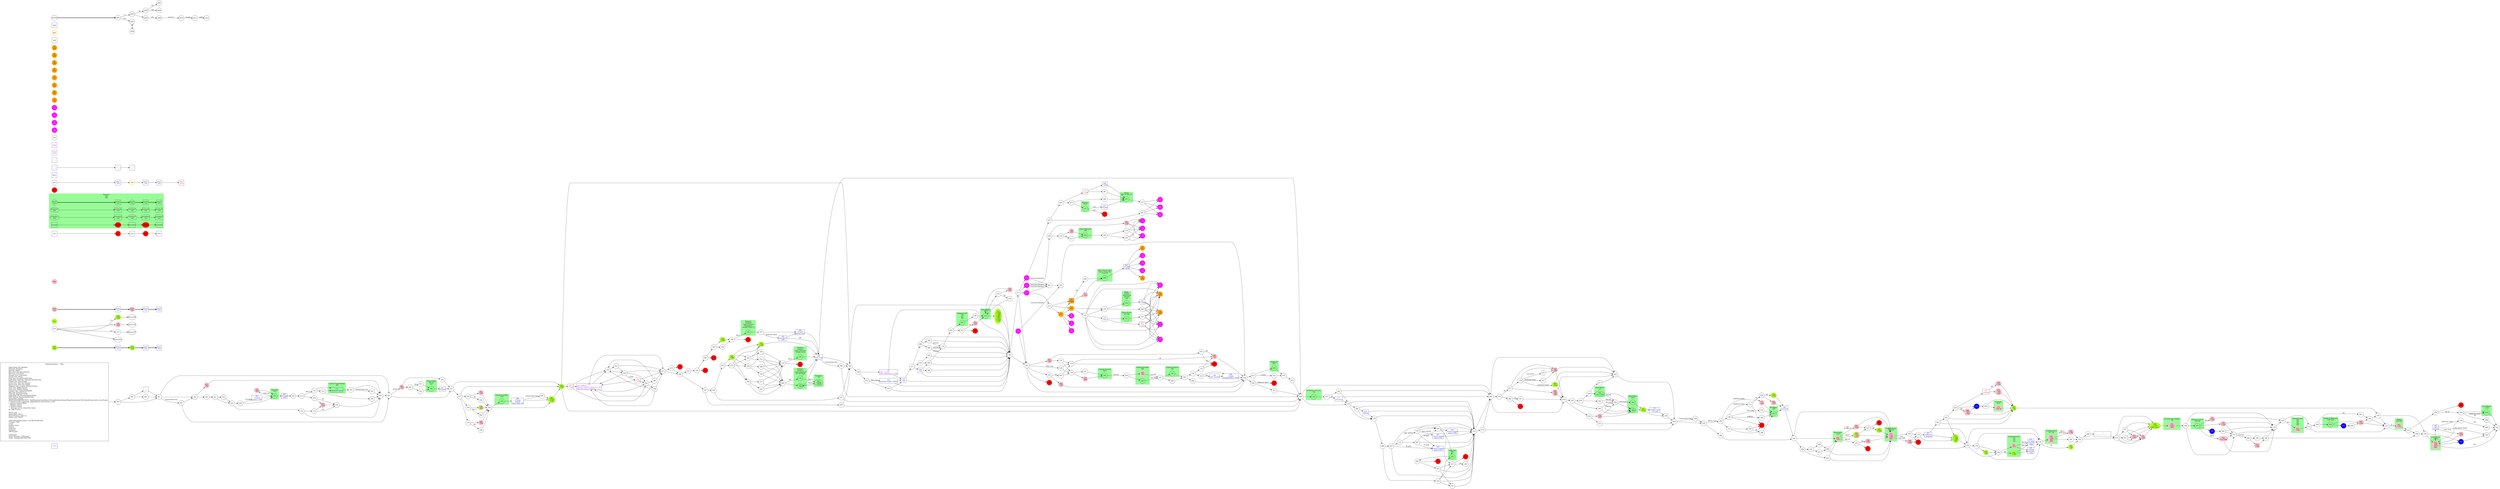 digraph {
	// graph defaults
	rankdir=LR
	mclimit=50
	nodesep=.3 // changes horizontal separation of nodes
	ranksep=.4 // changes vertical separation of nodes
	node [height=.7
		width=.7
		shape=ellipse
		margin=0]
	edge[weight=5]
	stylesheet="../style.css"
	
	subgraph ShopMenu {
		node [fontcolor = "purple" shape = "rect" margin = 0.1]
		menu
	}

	// a box for a graph label
	// note that you can override the defaults set above
	title [label = "Fighting Fantasy --: Title\n\n \
		Light Green Fill: Benefits\l \
		Pink Fill: Penalties\l \
		Red Fill: Death\l \
		Blue Text: Key Items/Events\l \
		Red Text: Lost Items\l \
		Orange Text: Codewords\l \
		Purple Text: Shops\l \
		Blue Line: Forced Items/Events\l \
		Light Blue Text/Line: Optional Items/Events\l \
		Purple Line: Dice Events\l \
		Green Line: Stat Test Passed\l \
		Brown Line: Stat Test Failed\l \
		Magenta Line: Combat Related Events\l \
		Grey Text: Riddle Answer\l \
		Grey Line: Hidden Option\l \
		Orange Line: Codewords/Spells\l \
		Red Line: Possible Error\l \
		Gold Fill: Required Nodes\l \
		Light Blue Fill: Recommended Nodes\l \
		Gold Outline: Recommended Path\l \
		Green Box: Combat\l \
		SK/ST/LK/AT/AR/TM/CW/CL: Skill/Stamina/Luck/Attack Strength/Attack Round/Time/Consecutive Win Round/Consecutive Lose Round\l \
		?: Chance of this happening, depending on instructions in text\l \
		*: Special Combat Rules\l \
		-: Negative Status\l \
		+: Positive Status\l \
		^: Damage can be reduced by items\l \
		@: Take 2 items\l\l \
		Starts with:\l \
		Initial Skill: 1d6+6\l \
		Initial Stamina: 2d6+12\l \
		Initial Luck: 1d6+6\l\l \
		skill/stamina/luck potion: +all SK/ST/LK&1ILK\l \
		10 meal: +4ST\l \
		sword\l \
		leather armor\l \
		lantern\l \
		tinderbox\l \
		backpack\l \
		2d6+6 gold\l\l \
		Comments:\l \
		Chaos Shaman: -1ST/round\l \
		Order: item/gold/AT/SK/ST/LK\l \
		"
		shape = "box"
		margin = 0.1]
		
	subgraph Boost {
		node [style = "filled" color = "greenyellow"]
		boo1 [label = "\N\n text"]
		boo3 [label = "\N\n text"]
		039 [color = "greenyellow:pink" label = "\N\n -2ST\n +1RS"]
		094 [label = "\N\n +3ST"]
		100 [label = "\N\n +1LK?\n (first door)"]
		108 [label = "\N\n +1RS"]
		147 [label = "\N\n +1RS"]
		149 [label = "\N\n +1RS"]
		164 [label = "\N\n -1AL"]
		214 [label = "\N\n +1RS"]
		226 [color = "greenyellow:pink" label = "\N\n +1LK\n +2AL"]
		262 [label = "\N\n +1RS"]
		267 [label = "\N\n +1LK"]
		283 [label = "\N\n +1LK"]
		302 [label = "\N\n -1AL"]
		308 [label = "\N\n +6ST"]
		313 [label = "\N\n +1LK\n +1RS\n -2AL"]
		316 [label = "\N\n +1ISK\n +1SK\n +4IST\n +4ST\n +3ILK\n +3LK"]
		318 [label = "\N\n -2AL"]
		319 [label = "\N\n +1LK"]
		382 [label = "\N\n +1ILK\n +1LK"]
		bstt
	}

	subgraph Damage {
		node [style = "filled" color = "pink"]
		dam1 [label = "\N\n text"]
		dam3 [label = "\N\n text"]
		004 [label = "\N\n -4ST"]
		014 [label = "\N\n -4ST"]
		039 [label = "\N\n -2ST"]
		042 [label = "\N\n -2ST"]
		045 [label = "\N\n -2ST"]
		066 [label = "\N\n -4ST\n +3AL"]
		072 [label = "\N\n -2ST"]
		075 [label = "\N\n -1ST"]
		076 [label = "\N\n +3AL"]
		089 [label = "\N\n -4ST\n -2RS"]
		090 [label = "\N\n -1ST"]
		104 [label = "\N\n +5AL"]
		106 [label = "\N\n +3AL"]
		109 [label = "\N\n -2RS"]
		111 [label = "\N\n -2ST"]
		148 [label = "\N\n +4AL"]
		152 [label = "\N\n -2ST"]
		154 [label = "\N\n -4ST"]
		158 [label = "\N\n -4ST"]
		159 [label = "\N\n +7AL"]
		166 [label = "\N\n -3ST"]
		172 [label = "\N\n -1dST"]
		177 [label = "\N\n -2ST"]
		188 [label = "\N\n +2AL"]
		195 [label = "\N\n -3ST\n +3AL"]
		201 [label = "\N\n -1ST"]
		207 [label = "\N\n -3ST"]
		221 [label = "\N\n -2ST"]
		222 [label = "\N\n +3AL"]
		250 [label = "\N\n -1SK\n -1DG?\n (RS)"]
		255 [label = "\N\n -1LK"]
		256 [label = "\N\n -5ST"]
		278 [label = "\N\n +2AL"]
		279 [label = "\N\n +AR AL"]
		284 [label = "\N\n +4AL"]
		288 [label = "\N\n +2AL\n -4ST?\n (RS)"]
		310 [label = "\N\n -2ST"]
		330 [label = "\N\n +2AL?\n (RS)"]
		344 [label = "\N\n -3ST"]
		345 [label = "\N\n -4ST"]
		349 [label = "\N\n +3AL"]
		355 [label = "\N\n +1d-1dAL"]
		376 [label = "\N\n -1SK"]
		379 [label = "\N\n +1AL\n -1AT?\n (RS)"]
		385 [label = "\N\n +2AL"]
		394 [label = "\N\n -3ST"]
		397 [label = "\N\n -2ST"]
		ddgg
	}
	
	subgraph Death {
		node [style = "filled" color = "red"]
		ddt
		ddt2
		monddt
		monddt2
		015
		018
		022
		056
		059
		070
		136
		155
		220
		259
		282
		286
		295
		339
		347
		364
		393
		399
		ddtt
	}

	subgraph Key_Item {
		node [fontcolor = "blue" shape = "rect"]
		key1 [label = "\N\n info" tooltip = "info text"]
		key2 [label = "\N\n text"]
		key3 [label = "\N\n text"]
		key4 [fontcolor = "crimson" label = "\N\n -text"]
		boo2 [class = "bst" label = "\N\n text"]
		boo4 [class = "bst" label = "\N\n text"]
		boo5 [class = "bst" label = "\N\n text"]
		dam2 [class = "ddg" label = "\N\n text"]
		dam4 [class = "ddg" label = "\N\n text"]
		dam5 [class = "ddg" label = "\N\n text"]
		opt
		opt2 [class = "bst"]
		opt3 [class = "bst"]
		005 [fontcolor = "crimson" label = "\N\n -1 gold"]
		033 [label = "\N\n shadow cloak\n (-AL inc)"]
		043 [label = "\N\n info" tooltip = "Iola knows charm"]
		062 [label = "\N\n 10 gold\n 1 meal"]
		092 [class = "bst" label = "\N\n 50 gold\n +2ST"]
		117 [label = "\N\n iron mace"]
		137 [fontcolor = "crimson" label = "\N\n -? gold"]
		143 [label = "\N\n resolve potion\n (pass 2 PR)"]
		145 [class = "ddg" label = "\N\n -3ST?\n (!item)"]
		153 [label = "\N\n polished shield (-1ESK)"]
		156 [fontcolor = "crimson" label = "\N\n -? gold"]
		175 [fontcolor = "crimson" label = "\N\n -weapon"]
		203 [label = "\N\n halberd?\n (-weapon)"]
		205 [label = "\N\n Morlak"]
		225 [label = "\N\n resolve potion\n (pass 2 PR)"]
		227 [label = "\N\n 25 gold"]
		241 [label = "\N\n 25 gold"]
		246 [label = "\N\n iron keys"]
		247 [class = "ddg" label = "\N\n 10 gold\n iron key\n +4AL"]
		248 [label = "\N\n ? gold"]
		271 [fontcolor = "crimson" label = "\N\n Paz\n -1 meal"]
		272 [label = "\N\n Qadarnai spear"]
		291 [label = "\N\n 6 gold"]
		296 [label = "\N\n 10 gold\n Motris coin"]
		307 [label = "\N\n resolve potion\n (pass 2 PR)"]
		326 [label = "\N\n iron keys?\n (SK)"]
		333 [label = "\N\n info" tooltip = "Qadarnai spear, disruption charm, finger of Lhyss"]
		348 [label = "\N\n ages amulet"]
		351 [label = "\N\n 7 gold"]
		365 [class = "ddg" label = "\N\n 10 gold\n iron key\n +1AL"]
		368 [label = "\N\n 25 gold\n whistle\n Lhyss elixir: 35"]
		371 [label = "\N\n Paz?"]
		386 [label = "\N\n Fays ring"]
		392 [label = "\N\n -2 meal\n sword +1DG"]
		398 [label = "\N\n 10 gold\n healing herbs (+6ST)"]
		kkyy
	}
	
	subgraph Key_Word {
		node [fontcolor = "grey" shape = "rect"]
		wrd1 [label = "\N\n text"]
		wrd2 [label = "\N\n text"]
		wrd3 [label = "\N\n text"]
		121 [label = "\N\n pirate"]
		123 [label = "\N\n disruption charm: 253"]
		wrdd
	}
	
	subgraph Shop {
		node [fontcolor = "purple" shape = "rect"]
		shop1 [label = "\N\n text"]
		064 [label = "\N\n 45g: puffball\l 30g (x2): healing potion (+all ST)\l 65g: fine armor (-1EDG)\l"]
		105 [label = "\N\n 15g: 3 meals\l 50g: skill potion (+1SK)\l"]
		shpp
	}
	
	subgraph Combat {
		style = "filled" color = "palegreen"
		subgraph cluster_00 {
			label = "Monster\n 0/0\n 0/0"
			mon1 [label = "\N\n text"]
			mon2 [shape = "rect" class = "kky" label = "\N\n text"]
			mon3 [label = "\N\n text"]
			mon4 [shape = "rect" class = "kky" label = "\N\n text"]
			mon5 [shape = "rect" class = "kky" label = "\N\n text"]
			monboo1 [class = "bst" label = "\N\n text"]
			monboo2 [shape = "rect" class = "bst kky" label = "\N\n text"]
			monboo3 [class = "bst" label = "\N\n text"]
			monboo4 [shape = "rect" class = "bst kky" label = "\N\n text"]
			monboo5 [shape = "rect" class = "bst kky" label = "\N\n text"]
			mondam1 [class = "ddg" label = "\N\n text"]
			mondam2 [shape = "rect" class = "ddg kky" label = "\N\n text"]
			mondam3 [class = "ddg" label = "\N\n text"]
			mondam4 [shape = "rect" class = "ddg kky" label = "\N\n text"]
			mondam5 [shape = "rect" class = "ddg kky" label = "\N\n text"]
			monopt [shape = "rect" class = "bst kky"]
			monddt
			monopt2 [shape = "rect" class = "bst kky"]
			monddt2
			monopt3 [shape = "rect" class = "bst kky"]
		}

		subgraph cluster_01 {
			label = "Chaos Pirate Ogre\n Chaos Pirate Orc\n 7/10 7/7"
			006
		}
		
		subgraph cluster_02 {
			label = "Lord Mortis\n 11/20"
			028
		}
		
		subgraph cluster_03 {
			label = "Baldy\n Tusker\n Shortstuff\n 6/8 6/9\n 9/6"
			036
		}
		
		subgraph cluster_04 {
			label = "Werewight\n 7/12"
			042
		}
		
		subgraph cluster_05 {
			label = "Chaos Shaman*\n 8/9"
			058
		}
		
		subgraph cluster_06 {
			label = "Wight\n 8/10 9/9"
			076
		}
		
		subgraph cluster_07 {
			label = "Whipperwolf*\n 7/8\n 8/7\n 8/9"
			095
		}
		
		subgraph cluster_08 {
			label = "Skull Beast\n 9/10"
			115 [label = "\N\n -1DG"]
			182
		}
		
		subgraph cluster_09 {
			label = "Vampire\n Vampire\n Lady Lotmora*\n 5/5 5/5 9/11"
			120 [label = "\N\n -2AT"]
			150
		}
		
		subgraph cluster_10 {
			label = "A Murder of Crows\n 7/9"
			142
		}
		
		subgraph cluster_11 {
			label = "Undead Archer*\n 7/5\n 7/4\n 7/4"
			147
			397
		}
		
		subgraph cluster_13 {
			label = "Chaos Pirate\n 6/7 8/6"
			151
		}
		
		subgraph cluster_14 {
			label = "Baracas*\n 10/15"
			167
		}
		
		subgraph cluster_17 {
			label = "Vampire\n Vampire\n Lady Lotmora*\n 7/9 6/8 11/18"
			190
		}
		
		subgraph cluster_18 {
			label = "Thrasher\n 7/13"
			192
		}
		
		subgraph cluster_19 {
			label = "Knight of Alptraum\n 10/9 10/9"
			204
		}
		
		subgraph cluster_20 {
			label = "Rock Golem\n 9/17"
			216
		}
		
		subgraph cluster_21 {
			label = "Undead Guard\n 6/5\n 5/7\n 6/6\n 6/6"
			222
		}
		
		subgraph cluster_22 {
			label = "Captain Jarmesh\n 8/4"
			240
			345
		}
		
		subgraph cluster_23 {
			label = "Lord Mortis\n 10/20"
			250
		}
		
		subgraph cluster_24 {
			label = "Captain Jarmesh\n 8/2"
			254
		}
		
		subgraph cluster_25 {
			label = "Wolfpack*\n 8/13"
			263
		}
		
		subgraph cluster_26 {
			label = "Undead Tomb-Robber\n 6/8"
			272
		}
		
		subgraph cluster_27 {
			label = "Nycterin\n 9/15"
			279
		}
		
		subgraph cluster_28 {
			label = "Giant Ant\n 7/8"
			287
		}
		
		subgraph cluster_29 {
			label = "Undead Guard\n 6/7 7/6"
			288
		}
		
		subgraph cluster_30 {
			label = "Skeleton Guard\n 9/8 9/9"
			293
		}
		
		subgraph cluster_31 {
			label = "Captain Jarmesh\n 8/11"
			294
		}
		
		subgraph cluster_32 {
			label = "Pirate\n 6/8 7/7 8/6 7/9"
			297
		}
		
		subgraph cluster_33 {
			label = "Vampire\n Vampire\n Lady Lotmora\n Kandogor*\n 7/9 6/8 11/18 7/7"
			309
		}
		
		subgraph cluster_34 {
			label = "Davmori the Undead\n 7/8"
			330
		}
		
		subgraph cluster_35 {
			label = "Temple Guardian\n 9/10"
			334
		}
		
		subgraph cluster_36 {
			label = "Skull Beast\n ?/?"
			342 [label = "\N\n win 2 AR"]
		}
		
		subgraph cluster_38 {
			label = "Vampires\n ?/?"
			363 [label = "\N\n +2ESK\n +5EST"]
		}
		
		subgraph cluster_39 {
			label = "Kandogor\n 8/8"
			366
		}
		
		subgraph cluster_40 {
			label = "Undead Guard\n 7/9 6/10"
			379
		}
		
		subgraph cluster_41 {
			label = "Chaos Pirate\n 6/6 7/5\n 8/7"
			381
		}
				cbtt
	}
	
	subgraph Area_1 {
		node [style = "filled" color = "blue" fontcolor = "white" fixedsize = true label = "253"]
		253.1
		253.2
		253.3
		253.4
	}
	
	subgraph Area_2 {
		node [style = "filled" color = "magenta" fontcolor = "white" fixedsize = true label = "To\n 051"]
		051 [label = "\N"]
		051.1
		051.2
		051.3
		051.4
	}
	
	subgraph Area_3 {
		node [style = "filled" color = "magenta" fontcolor = "white" fixedsize = true label = "To\n 131"]
		131 [label = "\N"]
		131.1
		131.2
		131.3
		131.4
	}
	
	subgraph Area_4 {
		node [style = "filled" color = "magenta" fontcolor = "white" fixedsize = true label = "To\n 171"]
		171 [label = "\N"]
		171.1
		171.2
		171.3
		171.4
	}
	
	subgraph Area_5 {
		node [style = "filled" color = "magenta" fontcolor = "white" fixedsize = true label = "To\n 311"]
		311 [label = "\N"]
		311.1
		311.2
		311.3
		311.4
		311.5
		311.6
		311.7
	}
	
	subgraph Area_6 {
		node [style = "filled" color = "orange" fixedsize = true label = "To\n 251"]
		251 [label = "\N"]
		251.1
		251.2
		251.3
		251.4
	}
	
	subgraph Area_7 {
		node [style = "filled" color = "orange" fixedsize = true label = "To\n 071"]
		071 [label = "\N"]
		071.1
		071.2
		071.3
		071.4
	}
	
	subgraph Area_8 {
		node [style = "filled" color = "orange" fixedsize = true label = "To\n 291"]
		291 [style = "filled" color = "orange"]
		291.1
		291.2
		291.3
		291.4
	}
	
	subgraph Optional {
		node [shape = "rect" class = "opt kky"]
		opt [class = "opt kky"]
		monopt [class = "opt kky"]
		opt2 [class = "opt kky"]
		monopt2 [class = "opt kky"]
		opt3 [class = "opt kky"]
		monopt3 [class = "opt kky"]
		optt
	}
	
	subgraph Path {
		node [class = "path" penwidth = 3 color = "gold"]
		txt2
		key2 [class = "path"]
		wrd2 [class = "path"]
		key3
		wrd3
		boo3 [class = "path"]
		boo4 [class = "path bst"]
		boo5
		dam3 [class = "path"]
		dam4 [class = "path ddg"]
		dam5
		monboo3 [class = "path bst"]
		monboo4 [class = "path bst kky"]
		monboo5
		mondam3 [class = "path ddg"]
		mondam4 [class = "path ddg kky"]
		mondam5
		mon3 [class = "path"]
		mon4 [class = "path kky"]
		ddt2 [class = "path"]
		opt3 [class = "path opt kky"]
		monddt2 [class = "path"]
		monopt3 [class = "path opt kky"]
		pptt
	}
	
	subgraph Required {
		node [shape = "rect" class = "req kky"]
		key3 [class = "req kky"]
		wrd3 [class = "req kky"]
		boo5 [class = "req kky"]
		dam5 [class = "req kky"]
		monboo5 [class = "req kky"]
		mondam5 [class = "req kky"]
		mon5 [class = "req kky"]
		400 [class = "req" shape = "octagon"]
	}
	
	subgraph Required2 {
		node [shape = "rect" class = "req2 kky"]
		req2 [class = "req2 kky"]
	}
	
	mon1 -> mon2 -> mon3 -> mon4 -> mon5 [penwidth = 3]
	boo1 -> boo2 -> boo3 -> boo4 -> boo5 [penwidth = 3]
	dam1 -> dam2 -> dam3 -> dam4 -> dam5 [penwidth = 3]
	txt1 -> key1 -> txt2 -> key2 -> key3 -> key4
	wrd1 -> wrd2 -> wrd3
	opt -> ddt -> opt2 -> ddt2 -> opt3
	monboo1 -> monboo2 -> monboo3 -> monboo4 -> monboo5
	mondam1 -> mondam2 -> mondam3 -> mondam4 -> mondam5
	monopt -> monddt -> monopt2 -> monddt2 -> monopt3

	myTitle -> z001 [penwidth = 3]
	z001 -> z002 [class = "dice" label = "1-3"]
	z001 -> z003 [class = "dice" label = "4-6"]
	z002 -> z004 [class = "pass" label = "LK"]
	z002 -> z005 [class = "fail"]
	z003 -> z006 [dir = "both"]
	z004 -> z007 [class = "req" label = "req"]
	z004 -> z008 [class = "opt" label = "-opt"]
	z005 -> z009 [class = "info" label = "info"]
	z009 -> z010 [class = "err" label = "error(?)"]
	z010 -> z011 [class = "cbt" label = "escape"]
	z011 -> z012 [class = "skl" label = "spell"]
	{
		rank = same
		z003
		z006
	}

	title -> 001
	001 -> 041
	001 -> 021
	002 -> 126 [class = "opt" label = "-communing ring"]
	002 -> 228
	003 -> 061
//	004 -> 250
	250 -> 004 [dir = back]
	005 -> 064
	005 -> 135
	005 -> 034
	006 -> 062
	007 -> 119
	007 -> 314
	008 -> 303
	009 -> 024
	009 -> 122
	010 -> 342
	010 -> 217
	011 -> 383
	011 -> 051
	011 -> 131
	011 -> 171
	012 -> 361
	013 -> 102 [class = "opt" label = "-3 meal"]
	013 -> 263
	014 -> 294
	015
	016 -> 116
	016 -> 162
	016 -> 323
	016 -> 287
	017 -> 103
	017 -> 074
	017 -> 138
	017 -> 094
	018
	019 -> 055
	019 -> 095
	020 -> 060
	020 -> 170
	021 -> 181
	021 -> 061
	021 -> 101 [class = "opt" label = "-communing ring"]
	022
	023 -> 108
	023 -> 129
	024 -> 042
	024 -> 379
	025 -> 225 [class = "opt" label = "35 gold"]
	025 -> 173
	025 -> 200
	025 -> 116
	026 -> 186
	027 -> 202
	028 -> 400
	029 -> 044 [class = "pass" label = "LK"]
	029 -> 204 [class = "fail"]
	030 -> 242
	030 -> 337
	031 -> 077
	031 -> 233
	031 -> 172
	031 -> 376
	031 -> 100
	032 -> 003
	033 -> 350
	034 -> 360
	034 -> 390
	035 -> 154 [class = "dice" label = "1-2"]
	035 -> 308 [class = "dice" label = "3-4"]
	035 -> 275 [class = "dice" label = "5-6"]
	035 -> return035
	036 -> 351
	037 -> 067
	037 -> 097
	038 -> 118
	038 -> 255
	039 -> 303
	040 -> 047
	040 -> 070
	041 -> 121
	041 -> 081
	042 -> 226 [class = "cbt" label = "AR&le;7"]
	042 -> 284 [class = "cbt" label = "win\n 8&le;AR&le;10"]
	042 -> 178 [class = "cbt" label = "AR>10"]
	043 -> 280
	043 -> 300
	043 -> 165
	044 -> 184
	045 -> 174
	045 -> 053
	046 -> 142
	046 -> 085
	046 -> 223
	047 -> 214
	047 -> 244
	048 -> 208 [class = "pass" label = "Qadarnai spear\n SK"]
	048 -> 028 [class = "fail"]
	048 -> 028
	049 -> 068
	050 -> 182 [class = "req" label = "iron mace"]
	050 -> 115
	051 -> 091 [class = "req" label = "searched Keladon"]
	051 -> 211
	052 -> 392 [class = "opt" label = "-2 meal"]
	052 -> 192
	053 -> 090 [class = "pass" label = "LK"]
	053 -> 059 [class = "fail"]
	054 -> 345
	054 -> 240
	055 -> 075 [class = "pass" label = "LK"]
	055 -> 136 [class = "fail"]
	056
	057 -> 089
	057 -> 109
	057 -> 179
	058 -> 305
	059
	060 -> 150 [class = "pass" label = "RS"]
	060 -> 120 [class = "fail"]
	061 -> 201 [class = "pwd" label = "pirate"]
	061 -> 141
	062 -> 251.1
	062 -> 071.2
	062 -> 171.4
	062 -> 131.4
	062 -> 311.5
	063 -> 116
	063 -> 162
	063 -> 323
	064 -> 034
	064 -> 135
	064 -> 273
	065 -> 022 [class = "req" label = "Qadarnai spear"]
	065 -> 353
	066 -> 302
	067 -> 051.2
	067 -> 171.2
	067 -> 311.3
	068 -> 042
	068 -> 379
	069 -> 279
	069 -> 302
	070
	071 -> 251
	071 -> 291
	071 -> 171.3
	071 -> 131.3
	071 -> 311.4
	072 -> 132
	073 -> 153 [class = "req" label = "Fays ring"]
	073 -> 243
	074 -> 008 [class = "pass" label = "RS+1"]
	074 -> 039 [class = "fail"]
	075 -> 216
	076 -> 315
	077 -> 172
	077 -> 376
	077 -> 100
	078 -> 051.1
	078 -> 131.1
	078 -> 311.1
	079 -> 348 [class = "req" label = "Paz"]
	079 -> 398
	080 -> 025
	080 -> 016
	081 -> 021
	082 -> 357 [class = "pass" label = "LK"]
	082 -> 393 [class = "fail"]
	083 -> 245
	083 -> 302
	083 -> 313
	084 -> 163
	084 -> 343
	085 -> 030
	085 -> 193
	085 -> 329
	086 -> 071.1
	086 -> 291.1
	086 -> 171.1
	086 -> 131.2
	086 -> 311.2
	087 -> 225 [class = "opt" label = "-35 gold"]
	087 -> 200
	087 -> 116
	088 -> 400
	089 -> 030
	089 -> 329
	090 -> 186
	091 -> 391
	092 -> 352
	093 -> 046
	093 -> 325
	094 -> 005
	094 -> 325
	094 -> 046
	095 -> 196
	096 -> 382
	097 -> 137
	097 -> 277
	098 -> 385
	099 -> 194
	100 -> 330
	101 -> 181
	101 -> 061
	102 -> 027
	103 -> 238 [class = "pass" label = "LK"]
	103 -> 207 [class = "fail"]
	104 -> 163
	104 -> 343
	105 -> 333
	105 -> 165
	106 -> 302
	107 -> 046
	107 -> 325
	108 -> 269
	108 -> 249
	108 -> 149
	108 -> 209
	109 -> 030
	109 -> 329
	110 -> 304 [class = "pass" label = "SK"]
	110 -> 155 [class = "fail"]
	111 -> 006
	112 -> 132 [class = "pass" label = "LK"]
	112 -> 072 [class = "fail"]
	113 -> 060
	113 -> 170
	114 -> 090 [class = "pass" label = "LK"]
	114 -> 059 [class = "fail"]
	115 -> 267
	116 -> 085
	116 -> 370
	117 -> 085
	117 -> 223
	118 -> 215 [class = "pass" label = "SK"]
	118 -> 158 [class = "fail"]
	119 -> 014
	119 -> 187
	120 -> 363 [class = "cbt" label = "AR>9"]
	120 -> 386
	121 -> 021
	122 -> 049
	122 -> 210
	123 -> 031
	124 -> 358
	124 -> 377
	125 -> 099
	125 -> 254
	126 -> 228
	127 -> 043
	127 -> 268
	127 -> 218
	128 -> 203
	128 -> 313
	129 -> 269
	129 -> 249
	129 -> 149
	129 -> 209
	130 -> 307 [class = "opt" label = "-ages amulet"]
	130 -> 225 [class = "opt" label = "-35 gold"]
	130 -> 200
	130 -> 116
	131 -> 091 [class = "req" label = "searched Keladon"]
	131 -> 037
	132 -> 003
	133 -> 029
	133 -> 377
	134 -> 019
	134 -> 165
	135 -> 183
	135 -> 213
	136
	137 -> 387
	137 -> 248
	138 -> 189 [class = "pass" label = "SK"]
	138 -> 166 [class = "fail"]
	139 -> 110 [class = "req" label = "Qadarnai spear"]
	139 -> 346 [class = "req" label = "puffball"]
	139 -> 270 [class = "req" label = "-Fays ring"]
	139 -> 155
	140 -> 164 [class = "pass" label = "LK"]
	140 -> 288 [class = "fail"]
	141 -> 017
	141 -> 094
	142 -> 237
	143 -> 116
	144 -> 009
	144 -> 042
	144 -> 379
	145 -> 234 [class = "req" label = "Qadarnai spear"]
	145 -> 004 [class = "req" label = "-Fays ring"]
	145 -> 338 [class = "req" label = "disruption charm"]
//	145 -> 250
	146 -> 163
	146 -> 396
	147 -> 365
	147 -> 247 [class = "cbt" label = "AR>8"]
	148 -> 379
	149 -> 386
	150 -> 363 [class = "cbt" label = "AR>9"]
	150 -> 386
	151 -> 231
	152 -> 192
	153 -> 333
	153 -> 165
	154 -> return154
	155
	156 -> 034
	156 -> 064
	156 -> 273
	157 -> 109
	158 -> 058
	159 -> 239
	160 -> 050 [class = "req" label = "Morlak"]
	160 -> 115
	161 -> 141
	162 -> 116
	163 -> 239
	164 -> 324
	165 -> 011
	165 -> 383
	166 -> 303
	167 -> 227 [class = "cbt" label = "win"]
	167 -> 347 [class = "cbt" label = "lose"]
	168 -> 105
	168 -> 073
	169 -> 040
	169 -> 018
	170 -> 190 [class = "pass" label = "RS-2"]
	170 -> 220 [class = "fail"]
	171 -> 091 [class = "req" label = "searched Keladon"]
	171 -> 038
	172 -> 376
	172 -> 100
	173 -> 130 [class = "req" label = "ages amulet"]
	173 -> 087
	174 -> 119
	174 -> 314
	175 -> 106 [class = "pass" label = "LK"]
	175 -> 195 [class = "fail"]
	176 -> 318
	176 -> 199
	176 -> 140
	177 -> 366
	178 -> 148 [class = "pass" label = "LK"]
	178 -> 364 [class = "fail"]
	179 -> 109
	179 -> 157 [class = "opt" label = "Qadarnai spear"]
	179 -> 283 [class = "opt" label = "polished shield"]
	179 -> 375 [class = "opt" label = "iron mace"]
	180 -> 258 [class = "pass" label = "LK"]
	180 -> 155 [class = "fail"]
	181 -> 221
	181 -> 281
	182 -> 267
	183 -> 156 [class = "opt" label = "2 gold"]
	183 -> 034
	183 -> 064
	183 -> 273
	184 -> 124
	184 -> 377
	185 -> 060
	185 -> 170
	186 -> 065
	186 -> 013
	187 -> 294
	188 -> 286
	188 -> 230
	188 -> 128
	189 -> 303
	190 -> 386
	191 -> 036
	191 -> 086
	192 -> 152 [class = "cbt" label = "EAT&ge;18"]
	192 -> 092
	193 -> 057 [class = "pass" label = "RS"]
	193 -> 082 [class = "fail"]
	194 -> 026
	194 -> 354
	195 -> 302
	196 -> 216
	197 -> 051.2
	197 -> 171.2
	197 -> 311.3
	198 -> 309 [class = "pass" label = "RS-2"]
	198 -> 399 [class = "fail"]
	199 -> 147 [class = "pass" label = "RS"]
	199 -> 397 [class = "fail"]
	200 -> 116
	200 -> 143
	200 -> 323
	200 -> 287
	201 -> 261
	201 -> 161
	202 -> 046
	203 -> 313
	203 -> 362
	204 -> 385
	205 -> 116
	205 -> 335
	206 -> 006
	207 -> 303
	208 -> 400
	209 -> 113
	209 -> 020
	209 -> 060
	210 -> 068
	211 -> 071
	211 -> 251
	211 -> 291
	212 -> 312 [class = "pass" label = "RS+2"]
	212 -> 292 [class = "fail"]
	213 -> 183
	213 -> 273
	214 -> 198
	215 -> 058
	216 -> 276 [class = "dice" label = "1"]
	216 -> 316 [weight = 10]
	217 -> 329
	218 -> 320
	218 -> 300
	219 -> 262 [class = "pass" label = "RS"]
	219 -> 282 [class = "fail"]
	220
	221 -> 003
	222 -> 133
	223 -> 369
	223 -> 335
	223 -> 116
	224 -> 119
	224 -> 314
	225 -> 116
	226 -> 219
	226 -> 379
	227 -> 297
	228 -> 285 [class = "req" label = "Mortis coin"]
	228 -> 388
	229 -> 046
	229 -> 325
	230 -> 176
	230 -> 199
	230 -> 140
	231 -> 071.1
	231 -> 291.1
	231 -> 171.1
	231 -> 131.2
	231 -> 311.2
	232 -> 003
	233 -> 172
	233 -> 376
	233 -> 100
	234 -> 250 [class = "fail"]
	234 -> 088 [class = "pass" label = "SK"]
	235 -> 339
	235 -> 298
//	236 -> 216
	216 -> 236 [dir = back]
	237 -> 117 [class = "pass" label = "RS"]
	237 -> 322 [class = "fail"]
	238 -> 303
	239 -> 222 [class = "pass" label = "AL-3"]
	239 -> 133 [class = "fail"]
	240 -> 125 [class = "cbt" label = "win AR"]
	241 -> 141
	242 -> 310
	242 -> 373
	243 -> 333
	243 -> 165
	244 -> 198
	245 -> 066 [class = "pass" label = "RS"]
	245 -> 175 [class = "fail"]
	246 -> 144
	247 -> 140
	248 -> 297
	249 -> 185
	249 -> 374
	249 -> 149
	250 -> 145 [dir = both]
	250 -> 400 [class = "cbt" label = "win"]
	251 -> 331
	251 -> 191
	252 -> 032 [class = "opt" label = "-communing ring"]
	252 -> 003
	066 -> 253.1 -> 069 
	204 -> 253.2 -> 098
	245 -> 253.1
	250 -> 253.3 -> 338
	293 -> 253.4 -> 084
	358 -> 253.3
	254 -> 194
	255 -> 051.1
	255 -> 131.1
	255 -> 311.1
//	256 -> 216
	216 -> 256 [dir = back]
	257 -> 326 [class = "req" label = "Qadarnai spear"]
	257 -> 296
	258 -> 366
	259
	260 -> 116
	261 -> 341 [class = "pass" label = "LK"]
	261 -> 301 [class = "fail"]
	262 -> 379
	263 -> 027
	264 -> 278
	264 -> 336
	265 -> 010
	265 -> 160
	266 -> 123
	267 -> 033
	267 -> 350
	268 -> 340
	268 -> 380
	268 -> 165
	269 -> 289
	269 -> 359
	269 -> 149
	270 -> 366
	271 -> 071.1
	271 -> 291.1
	271 -> 171.1
	271 -> 131.2
	271 -> 311.2
	272 -> 252
	273 -> 235
	273 -> 298
	274 -> 007 [class = "pass" label = "LK"]
	274 -> 394 [class = "fail"]
	275 -> return275
	276 -> 236 [class = "pass" label = "LK"]
	276 -> 256 [class = "fail"]
	277 -> 167
	277 -> 328
	278 -> 146
	279 -> 302
	280 -> 165
	281 -> 321
	282
	283 -> 030
	283 -> 329
	284 -> 219
	284 -> 379
	285 -> 177 [class = "req" label = "polished shield"]
	285 -> 139
	285 -> 317
	286
	287 -> 299
	288 -> 349 [class = "cbt" label = "AR>4\n both alive"]
	288 -> 306
	289 -> 060
	289 -> 170
	290 -> 163
	290 -> 343
	290 -> 293
	291 -> 206 [class = "pass" label = "LK"]
	291 -> 111 [class = "fail"]
	292 -> 132 [class = "pass" label = "LK"]
	292 -> 072 [class = "fail"]
	293 -> 355 [class = "cbt" label = "AR&le;6"]
	293 -> 104
	293 -> 159 [class = "cbt" label = "flee"]
	294 -> 054 [class = "cbt" label = "EST&le;5"]
	295
	296 -> 386
	297 -> 197
	298 -> 327
	298 -> 367
	299 -> 063
	299 -> 259
	300 -> 134 [class = "req" label = "whistle"]
	300 -> 165
	301 -> 381
	302 -> 124
	303 -> 334
	303 -> 382
	304 -> 319 [class = "pass" label = "LK"]
	304 -> 344 [class = "fail"]
	305 -> 356
	305 -> 078
	306 -> 324
	307 -> 116
	308 -> return308
	309 -> 257
	310 -> 050 [class = "req" label = "Morlak"]
	310 -> 115
	311 -> 391 [class = "req" label = "searched Keladon"]
	311 -> 383
	312 -> 372
	312 -> 272
	313 -> 230
	314 -> 090 [weight = 1 class = "pass" label = "LK"]
	314 -> 059 [weight = 1 class = "fail"]
	315 -> 396
	315 -> 378
	316 -> 165
	317 -> 155
	317 -> 180
	318 -> 199
	318 -> 140
	319 -> 246
	320 -> 165
	321 -> 361
	321 -> 012
	322 -> 085
	322 -> 223
	323 -> 260 [class = "pass" label = "LK"]
	323 -> 295 [class = "fail"]
	324 -> 266
	324 -> 031
	325 -> 168
	325 -> 165
	326 -> 296 [class = "fail"]
	326 -> 386 [class = "pass" label = "SK"]
	327 -> 169
	328 -> 297
	329 -> 002
	330 -> 290
	331 -> 371
	331 -> 191
	331 -> 071.1
	331 -> 291.1
	331 -> 171.1
	331 -> 131.2
	331 -> 311.2
	332 -> 003
	332 -> 112
	333 -> 127
	333 -> 165
	334 -> 368
	335 -> 080
	335 -> 116
	336 -> 146
	337 -> 265
	337 -> 389
	338 -> 400
	339
	340 -> 134 [class = "req" label = "whistle"]
	340 -> 165
	341 -> 381
	342 -> 050 [class = "req" label = "Morlak"]
	342 -> 115
	343 -> 264 [class = "req" label = "iron key"]
	343 -> 163
	344 -> 246
	345 -> 125 [class = "cbt" label = "win AR"]
	346 -> 366
	347
	348 -> 398
	349 -> 324
	350 -> 002
	351 -> 071.1
	351 -> 291.1
	351 -> 171.1
	351 -> 131.2
	351 -> 311.2
	352 -> 212
	353 -> 046
	354 -> 114
	354 -> 079
	355 -> 163
	355 -> 343
	356 -> 051.1
	356 -> 131.1
	356 -> 311.1
	357 -> 030
	358 -> 250
	359 -> 060
	359 -> 170
	360 -> 135
	360 -> 064
	360 -> 273
	361 -> 052
	361 -> 332
	362 -> 302
	362 -> 083
	363 -> 120
	364
	365 -> 140
	366 -> 246
	367 -> 229
	367 -> 395
	368 -> 382
	368 -> 096 [class = "opt" label = "-communing ring"]
	369 -> 205
	369 -> 116
	369 -> 335
	370 -> 085
	370 -> 002
	371 -> 271
	371 -> 151
	372 -> 272
	372 -> 232
	373 -> 002
	374 -> 060
	374 -> 170
	375 -> 109
	376 -> 172
	376 -> 100
	377 -> 076 [class = "pass" label = "AL-4"]
	377 -> 315 [class = "fail"]
	378 -> 056 [class = "fail"]
	378 -> 048 [class = "pass" label = "AL&le;8"]
	379 -> 188 [class = "cbt" label = "win\n lose 2AR"]
	379 -> 384
	380 -> 134 [class = "req" label = "whistle"]
	380 -> 165
	381 -> 241
	382 -> 094
	383 -> 186
	383 -> 015
	383 -> 045
	383 -> 274
	383 -> 224 [class = "opt" label = "-Fays ring"]
	384 -> 286
	384 -> 230
	384 -> 128
	385 -> 184
	385 -> 377
	386 -> 046
	386 -> 325
	386 -> 093 [class = "opt" label = "-communing ring"]
	387 -> 297
	388 -> 144
	389 -> 050 [class = "req" label = "Morlak"]
	389 -> 115
	390 -> 135
	390 -> 064
	390 -> 273
	391 -> 186
	392 -> 192
	393
	394 -> 186
	395 -> 023
	395 -> 107
	396 -> 358
	397 -> 365
	397 -> 247 [class = "cbt" label = "AR>8"]
	398 -> 186
	399
	400
/*
	001 [fontsize=25]
	002 [fontsize=25]
	003 [fontsize=25]
	004 [fontsize=25]
	005 [fontsize=25]
	006 [fontsize=25]
	007 [fontsize=25]
	008 [fontsize=25]
	009 [fontsize=25]
	010 [fontsize=25]
	011 [fontsize=25]
	012 [fontsize=25]
	013 [fontsize=25]
	014 [fontsize=25]
	015 [fontsize=25]
	016 [fontsize=25]
	017 [fontsize=25]
	018 [fontsize=25]
	019 [fontsize=25]
	020 [fontsize=25]
	021 [fontsize=25]
	022 [fontsize=25]
	023 [fontsize=25]
	024 [fontsize=25]
	025 [fontsize=25]
	026 [fontsize=25]
	027 [fontsize=25]
	028 [fontsize=25]
	029 [fontsize=25]
	030 [fontsize=25]
	031 [fontsize=25]
	032 [fontsize=25]
	033 [fontsize=25]
	034 [fontsize=25]
	035 [fontsize=25]
	036 [fontsize=25]
	037 [fontsize=25]
	038 [fontsize=25]
	039 [fontsize=25]
	040 [fontsize=25]
	041 [fontsize=25]
	042 [fontsize=25]
	043 [fontsize=25]
	044 [fontsize=25]
	045 [fontsize=25]
	046 [fontsize=25]
	047 [fontsize=25]
	048 [fontsize=25]
	049 [fontsize=25]
	050 [fontsize=25]
	051 [fontsize=25]
	052 [fontsize=25]
	053 [fontsize=25]
	054 [fontsize=25]
	055 [fontsize=25]
	056 [fontsize=25]
	057 [fontsize=25]
	058 [fontsize=25]
	059 [fontsize=25]
	060 [fontsize=25]
	061 [fontsize=25]
	062 [fontsize=25]
	063 [fontsize=25]
	064 [fontsize=25]
	065 [fontsize=25]
	066 [fontsize=25]
	067 [fontsize=25]
	068 [fontsize=25]
	069 [fontsize=25]
	070 [fontsize=25]
	071 [fontsize=25]
	072 [fontsize=25]
	073 [fontsize=25]
	074 [fontsize=25]
	075 [fontsize=25]
	076 [fontsize=25]
	077 [fontsize=25]
	078 [fontsize=25]
	079 [fontsize=25]
	080 [fontsize=25]
	081 [fontsize=25]
	082 [fontsize=25]
	083 [fontsize=25]
	084 [fontsize=25]
	085 [fontsize=25]
	086 [fontsize=25]
	087 [fontsize=25]
	088 [fontsize=25]
	089 [fontsize=25]
	090 [fontsize=25]
	091 [fontsize=25]
	092 [fontsize=25]
	093 [fontsize=25]
	094 [fontsize=25]
	095 [fontsize=25]
	096 [fontsize=25]
	097 [fontsize=25]
	098 [fontsize=25]
	099 [fontsize=25]
	100 [fontsize=25]
	101 [fontsize=25]
	102 [fontsize=25]
	103 [fontsize=25]
	104 [fontsize=25]
	105 [fontsize=25]
	106 [fontsize=25]
	107 [fontsize=25]
	108 [fontsize=25]
	109 [fontsize=25]
	110 [fontsize=25]
	111 [fontsize=25]
	112 [fontsize=25]
	113 [fontsize=25]
	114 [fontsize=25]
	115 [fontsize=25]
	116 [fontsize=25]
	117 [fontsize=25]
	118 [fontsize=25]
	119 [fontsize=25]
	120 [fontsize=25]
	121 [fontsize=25]
	122 [fontsize=25]
	123 [fontsize=25]
	124 [fontsize=25]
	125 [fontsize=25]
	126 [fontsize=25]
	127 [fontsize=25]
	128 [fontsize=25]
	129 [fontsize=25]
	130 [fontsize=25]
	131 [fontsize=25]
	132 [fontsize=25]
	133 [fontsize=25]
	134 [fontsize=25]
	135 [fontsize=25]
	136 [fontsize=25]
	137 [fontsize=25]
	138 [fontsize=25]
	139 [fontsize=25]
	140 [fontsize=25]
	141 [fontsize=25]
	142 [fontsize=25]
	143 [fontsize=25]
	144 [fontsize=25]
	145 [fontsize=25]
	146 [fontsize=25]
	147 [fontsize=25]
	148 [fontsize=25]
	149 [fontsize=25]
	150 [fontsize=25]
	151 [fontsize=25]
	152 [fontsize=25]
	153 [fontsize=25]
	154 [fontsize=25]
	155 [fontsize=25]
	156 [fontsize=25]
	157 [fontsize=25]
	158 [fontsize=25]
	159 [fontsize=25]
	160 [fontsize=25]
	161 [fontsize=25]
	162 [fontsize=25]
	163 [fontsize=25]
	164 [fontsize=25]
	165 [fontsize=25]
	166 [fontsize=25]
	167 [fontsize=25]
	168 [fontsize=25]
	169 [fontsize=25]
	170 [fontsize=25]
	171 [fontsize=25]
	172 [fontsize=25]
	173 [fontsize=25]
	174 [fontsize=25]
	175 [fontsize=25]
	176 [fontsize=25]
	177 [fontsize=25]
	178 [fontsize=25]
	179 [fontsize=25]
	180 [fontsize=25]
	181 [fontsize=25]
	182 [fontsize=25]
	183 [fontsize=25]
	184 [fontsize=25]
	185 [fontsize=25]
	186 [fontsize=25]
	187 [fontsize=25]
	188 [fontsize=25]
	189 [fontsize=25]
	190 [fontsize=25]
	191 [fontsize=25]
	192 [fontsize=25]
	193 [fontsize=25]
	194 [fontsize=25]
	195 [fontsize=25]
	196 [fontsize=25]
	197 [fontsize=25]
	198 [fontsize=25]
	199 [fontsize=25]
	200 [fontsize=25]
	201 [fontsize=25]
	202 [fontsize=25]
	203 [fontsize=25]
	204 [fontsize=25]
	205 [fontsize=25]
	206 [fontsize=25]
	207 [fontsize=25]
	208 [fontsize=25]
	209 [fontsize=25]
	210 [fontsize=25]
	211 [fontsize=25]
	212 [fontsize=25]
	213 [fontsize=25]
	214 [fontsize=25]
	215 [fontsize=25]
	216 [fontsize=25]
	217 [fontsize=25]
	218 [fontsize=25]
	219 [fontsize=25]
	220 [fontsize=25]
	221 [fontsize=25]
	222 [fontsize=25]
	223 [fontsize=25]
	224 [fontsize=25]
	225 [fontsize=25]
	226 [fontsize=25]
	227 [fontsize=25]
	228 [fontsize=25]
	229 [fontsize=25]
	230 [fontsize=25]
	231 [fontsize=25]
	232 [fontsize=25]
	233 [fontsize=25]
	234 [fontsize=25]
	235 [fontsize=25]
	236 [fontsize=25]
	237 [fontsize=25]
	238 [fontsize=25]
	239 [fontsize=25]
	240 [fontsize=25]
	241 [fontsize=25]
	242 [fontsize=25]
	243 [fontsize=25]
	244 [fontsize=25]
	245 [fontsize=25]
	246 [fontsize=25]
	247 [fontsize=25]
	248 [fontsize=25]
	249 [fontsize=25]
	250 [fontsize=25]
	251 [fontsize=25]
	252 [fontsize=25]
	253 [fontsize=25]
	254 [fontsize=25]
	255 [fontsize=25]
	256 [fontsize=25]
	257 [fontsize=25]
	258 [fontsize=25]
	259 [fontsize=25]
	260 [fontsize=25]
	261 [fontsize=25]
	262 [fontsize=25]
	263 [fontsize=25]
	264 [fontsize=25]
	265 [fontsize=25]
	266 [fontsize=25]
	267 [fontsize=25]
	268 [fontsize=25]
	269 [fontsize=25]
	270 [fontsize=25]
	271 [fontsize=25]
	272 [fontsize=25]
	273 [fontsize=25]
	274 [fontsize=25]
	275 [fontsize=25]
	276 [fontsize=25]
	277 [fontsize=25]
	278 [fontsize=25]
	279 [fontsize=25]
	280 [fontsize=25]
	281 [fontsize=25]
	282 [fontsize=25]
	283 [fontsize=25]
	284 [fontsize=25]
	285 [fontsize=25]
	286 [fontsize=25]
	287 [fontsize=25]
	288 [fontsize=25]
	289 [fontsize=25]
	290 [fontsize=25]
	291 [fontsize=25]
	292 [fontsize=25]
	293 [fontsize=25]
	294 [fontsize=25]
	295 [fontsize=25]
	296 [fontsize=25]
	297 [fontsize=25]
	298 [fontsize=25]
	299 [fontsize=25]
	300 [fontsize=25]
	301 [fontsize=25]
	302 [fontsize=25]
	303 [fontsize=25]
	304 [fontsize=25]
	305 [fontsize=25]
	306 [fontsize=25]
	307 [fontsize=25]
	308 [fontsize=25]
	309 [fontsize=25]
	310 [fontsize=25]
	311 [fontsize=25]
	312 [fontsize=25]
	313 [fontsize=25]
	314 [fontsize=25]
	315 [fontsize=25]
	316 [fontsize=25]
	317 [fontsize=25]
	318 [fontsize=25]
	319 [fontsize=25]
	320 [fontsize=25]
	321 [fontsize=25]
	322 [fontsize=25]
	323 [fontsize=25]
	324 [fontsize=25]
	325 [fontsize=25]
	326 [fontsize=25]
	327 [fontsize=25]
	328 [fontsize=25]
	329 [fontsize=25]
	330 [fontsize=25]
	331 [fontsize=25]
	332 [fontsize=25]
	333 [fontsize=25]
	334 [fontsize=25]
	335 [fontsize=25]
	336 [fontsize=25]
	337 [fontsize=25]
	338 [fontsize=25]
	339 [fontsize=25]
	340 [fontsize=25]
	341 [fontsize=25]
	342 [fontsize=25]
	343 [fontsize=25]
	344 [fontsize=25]
	345 [fontsize=25]
	346 [fontsize=25]
	347 [fontsize=25]
	348 [fontsize=25]
	349 [fontsize=25]
	350 [fontsize=25]
	351 [fontsize=25]
	352 [fontsize=25]
	353 [fontsize=25]
	354 [fontsize=25]
	355 [fontsize=25]
	356 [fontsize=25]
	357 [fontsize=25]
	358 [fontsize=25]
	359 [fontsize=25]
	360 [fontsize=25]
	361 [fontsize=25]
	362 [fontsize=25]
	363 [fontsize=25]
	364 [fontsize=25]
	365 [fontsize=25]
	366 [fontsize=25]
	367 [fontsize=25]
	368 [fontsize=25]
	369 [fontsize=25]
	370 [fontsize=25]
	371 [fontsize=25]
	372 [fontsize=25]
	373 [fontsize=25]
	374 [fontsize=25]
	375 [fontsize=25]
	376 [fontsize=25]
	377 [fontsize=25]
	378 [fontsize=25]
	379 [fontsize=25]
	380 [fontsize=25]
	381 [fontsize=25]
	382 [fontsize=25]
	383 [fontsize=25]
	384 [fontsize=25]
	385 [fontsize=25]
	386 [fontsize=25]
	387 [fontsize=25]
	388 [fontsize=25]
	389 [fontsize=25]
	390 [fontsize=25]
	391 [fontsize=25]
	392 [fontsize=25]
	393 [fontsize=25]
	394 [fontsize=25]
	395 [fontsize=25]
	396 [fontsize=25]
	397 [fontsize=25]
	398 [fontsize=25]
	399 [fontsize=25]
	400 [fontsize=25]
*/
}
